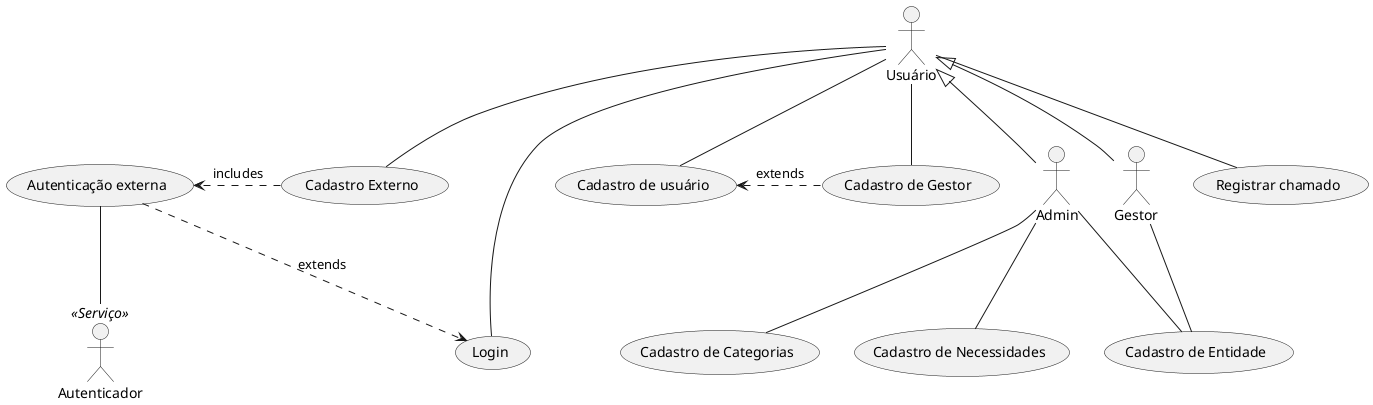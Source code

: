 @startuml
:Usuário:
:Admin:
:Gestor:
:Autenticador: <<Serviço>>

Usuário <|-- Admin
Usuário <|-- Gestor

Usuário --- (Login)
(Autenticação externa) .> (Login) : extends
(Autenticação externa) -- Autenticador

(Cadastro Externo) .> (Autenticação externa) : includes

Usuário -- (Cadastro de usuário)
Usuário -- (Cadastro Externo)

(Cadastro de usuário) <.(Cadastro de Gestor)  : extends
Usuário -- (Cadastro de Gestor)

Admin -- (Cadastro de Entidade)
Gestor -- (Cadastro de Entidade)

Admin -- (Cadastro de Categorias)
Admin -- (Cadastro de Necessidades)

Usuário -- (Registrar chamado)

@enduml